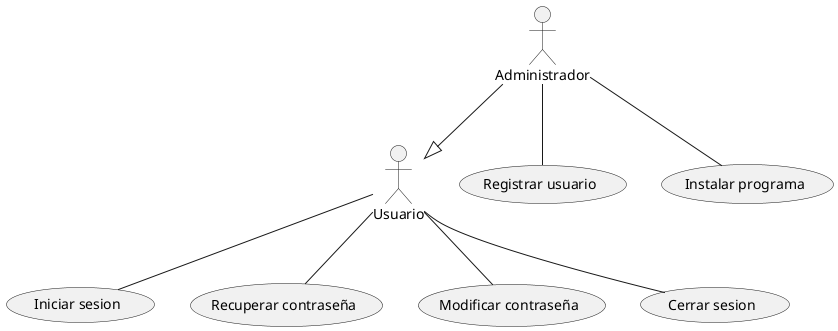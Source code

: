 @startuml

:Usuario: as user
user -- (Iniciar sesion)
user -- (Recuperar contraseña)
user -- (Modificar contraseña)
user -- (Cerrar sesion)
:Administrador: as admin
admin -- (Registrar usuario)
admin -- (Instalar programa)

admin --|> user

@enduml